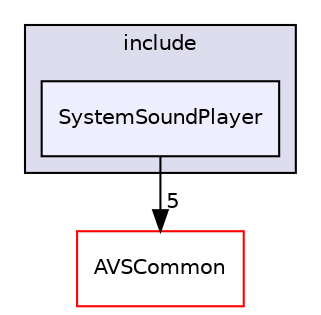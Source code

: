 digraph "/home/ANT.AMAZON.COM/womw/workplace/1.19_release/doxy/avs-device-sdk/ApplicationUtilities/SystemSoundPlayer/include/SystemSoundPlayer" {
  compound=true
  node [ fontsize="10", fontname="Helvetica"];
  edge [ labelfontsize="10", labelfontname="Helvetica"];
  subgraph clusterdir_d19411ffb58b9117a34e9aa8a9a1ec2a {
    graph [ bgcolor="#ddddee", pencolor="black", label="include" fontname="Helvetica", fontsize="10", URL="dir_d19411ffb58b9117a34e9aa8a9a1ec2a.html"]
  dir_58834b17cedb775f9641a8f2a3a0dc4c [shape=box, label="SystemSoundPlayer", style="filled", fillcolor="#eeeeff", pencolor="black", URL="dir_58834b17cedb775f9641a8f2a3a0dc4c.html"];
  }
  dir_13e65effb2bde530b17b3d5eefcd0266 [shape=box label="AVSCommon" fillcolor="white" style="filled" color="red" URL="dir_13e65effb2bde530b17b3d5eefcd0266.html"];
  dir_58834b17cedb775f9641a8f2a3a0dc4c->dir_13e65effb2bde530b17b3d5eefcd0266 [headlabel="5", labeldistance=1.5 headhref="dir_000047_000017.html"];
}
